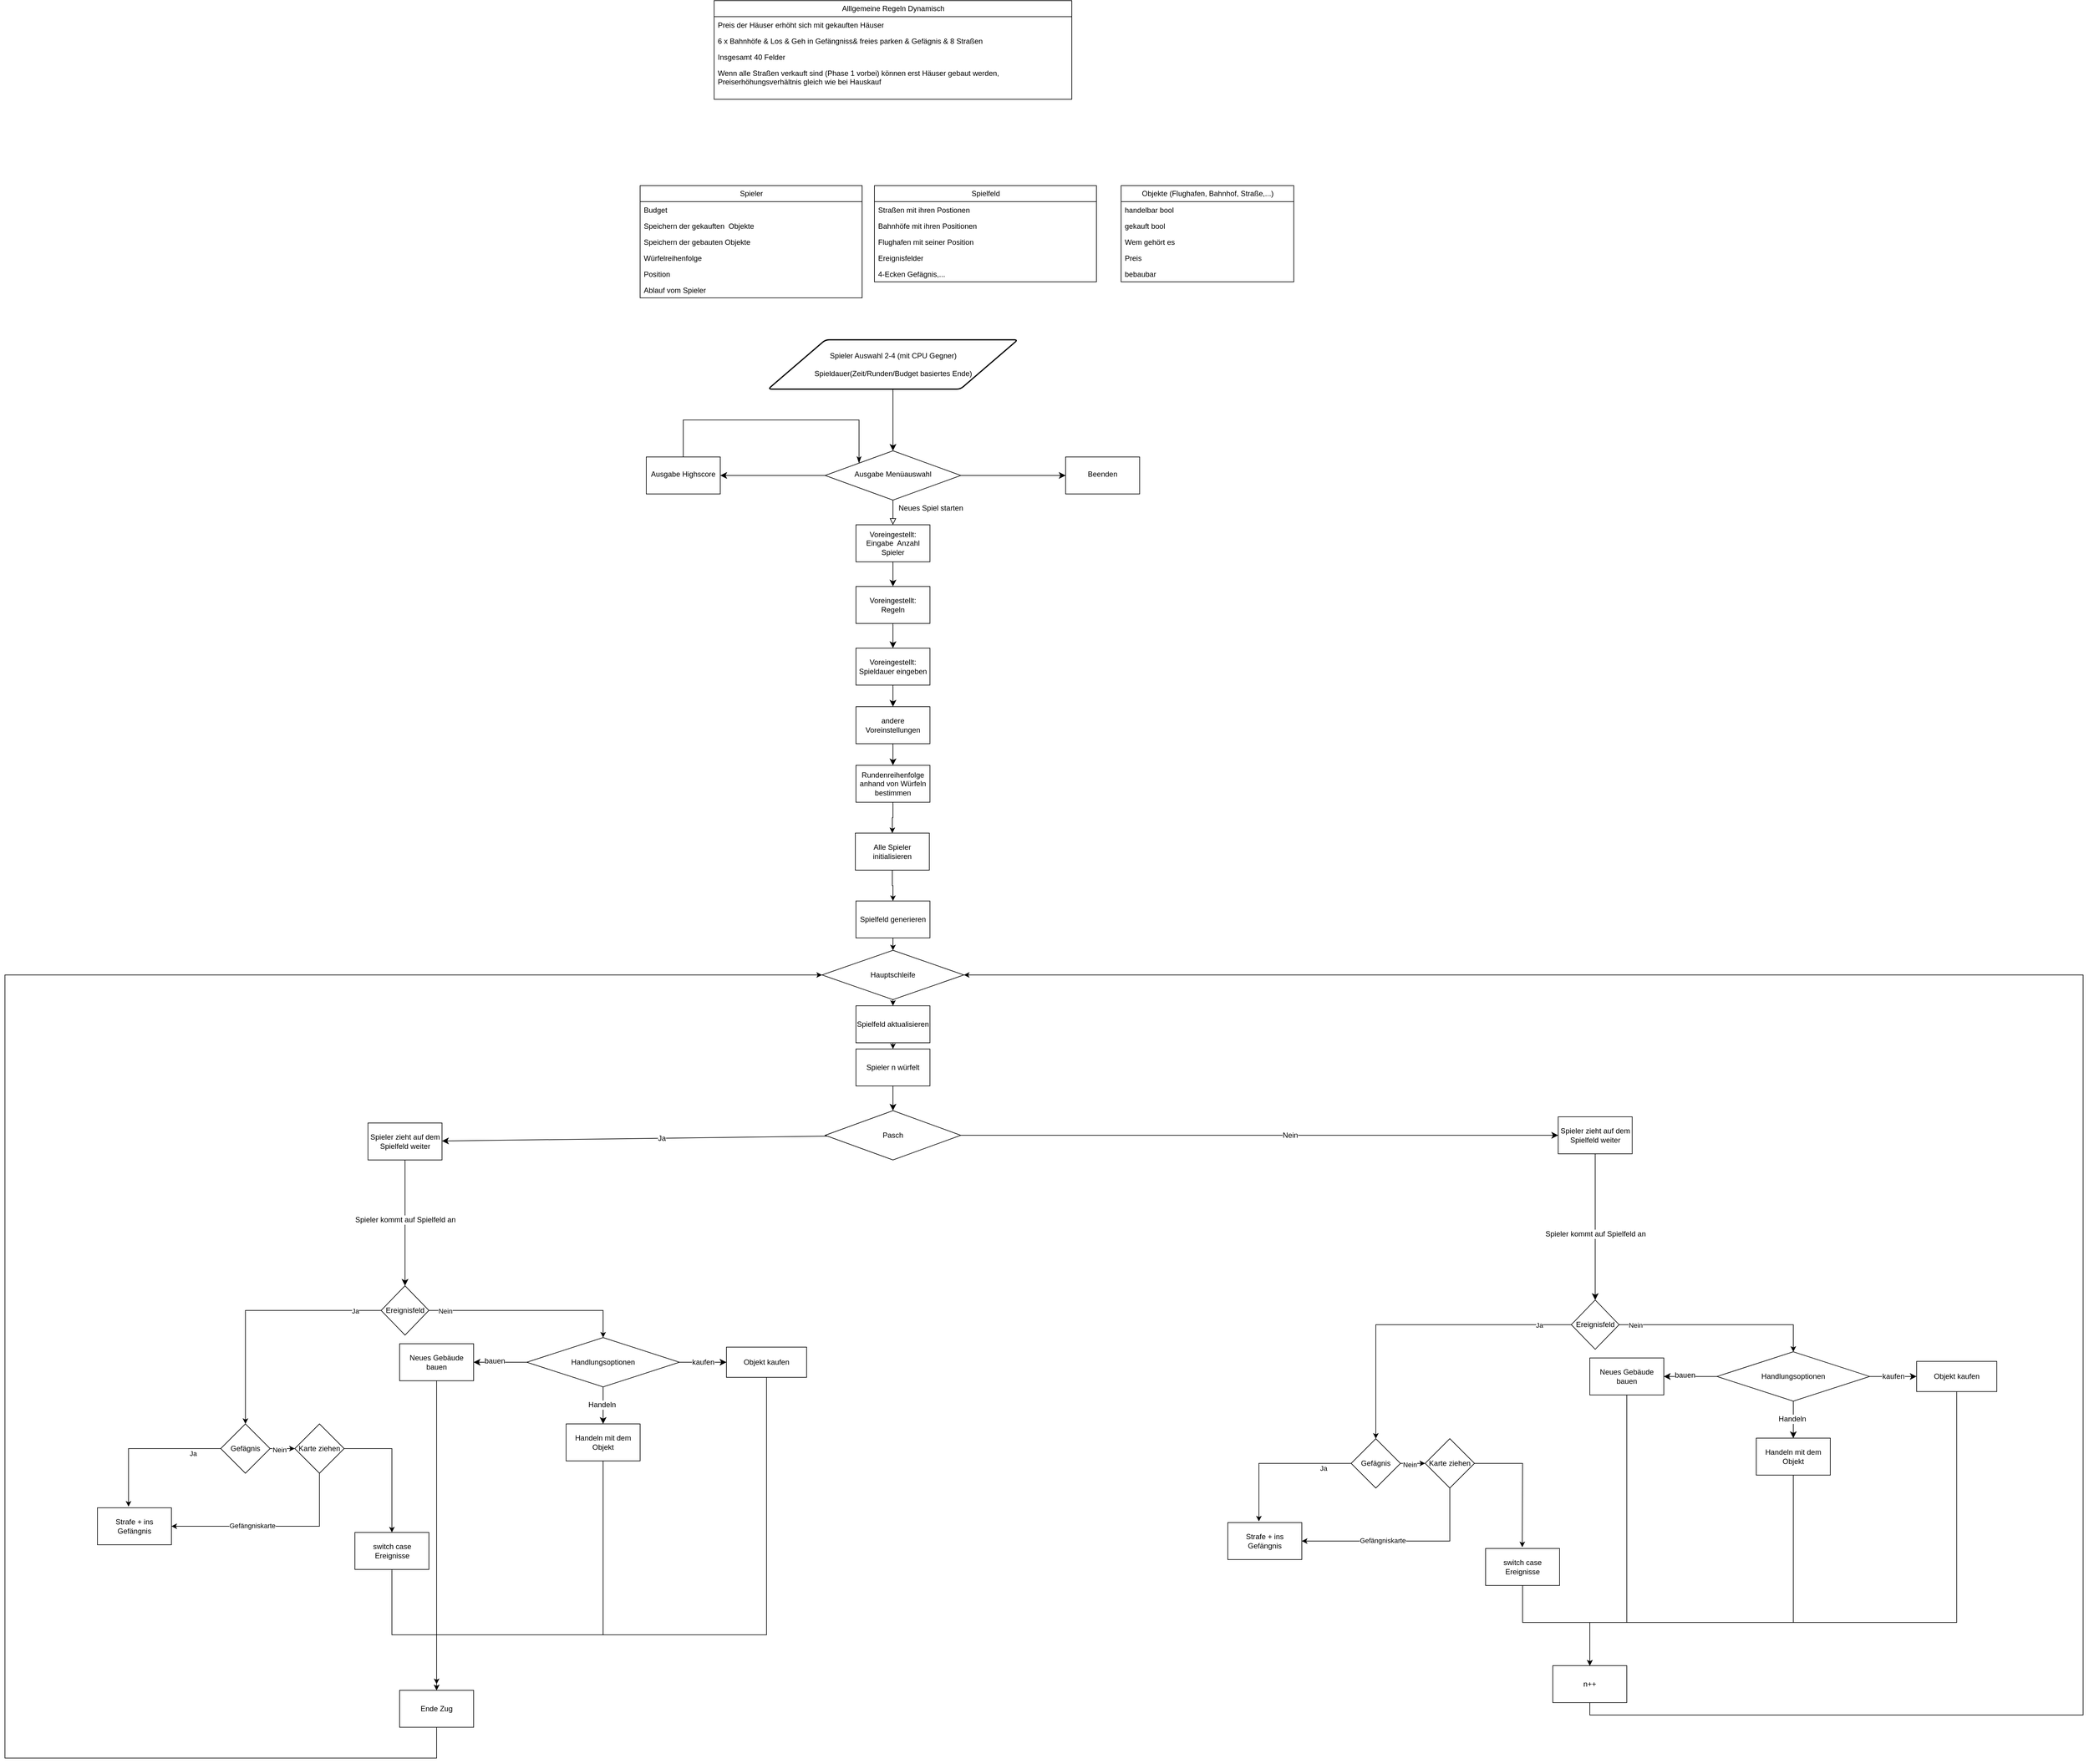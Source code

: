 <mxfile version="27.0.1">
  <diagram id="C5RBs43oDa-KdzZeNtuy" name="Page-1">
    <mxGraphModel dx="2842" dy="1804" grid="1" gridSize="10" guides="1" tooltips="1" connect="1" arrows="1" fold="1" page="1" pageScale="1" pageWidth="827" pageHeight="1169" math="0" shadow="0">
      <root>
        <mxCell id="WIyWlLk6GJQsqaUBKTNV-0" />
        <mxCell id="WIyWlLk6GJQsqaUBKTNV-1" parent="WIyWlLk6GJQsqaUBKTNV-0" />
        <mxCell id="WIyWlLk6GJQsqaUBKTNV-4" value="" style="rounded=0;html=1;jettySize=auto;orthogonalLoop=1;fontSize=11;endArrow=block;endFill=0;endSize=8;strokeWidth=1;shadow=0;labelBackgroundColor=none;edgeStyle=orthogonalEdgeStyle;" parent="WIyWlLk6GJQsqaUBKTNV-1" source="WIyWlLk6GJQsqaUBKTNV-6" edge="1">
          <mxGeometry y="20" relative="1" as="geometry">
            <mxPoint as="offset" />
            <mxPoint x="220.0" y="290.0" as="targetPoint" />
          </mxGeometry>
        </mxCell>
        <mxCell id="CTmYcCd0cNOVZL5U_BuV-4" value="&lt;div&gt;Neues Spiel starten&lt;/div&gt;&lt;div&gt;&lt;br&gt;&lt;/div&gt;" style="edgeLabel;html=1;align=center;verticalAlign=middle;resizable=0;points=[];fontSize=12;" parent="WIyWlLk6GJQsqaUBKTNV-4" vertex="1" connectable="0">
          <mxGeometry x="0.317" y="-2" relative="1" as="geometry">
            <mxPoint x="62" y="-6" as="offset" />
          </mxGeometry>
        </mxCell>
        <mxCell id="CTmYcCd0cNOVZL5U_BuV-82" value="" style="edgeStyle=none;curved=1;rounded=0;orthogonalLoop=1;jettySize=auto;html=1;fontSize=12;startSize=8;endSize=8;" parent="WIyWlLk6GJQsqaUBKTNV-1" source="WIyWlLk6GJQsqaUBKTNV-6" target="CTmYcCd0cNOVZL5U_BuV-81" edge="1">
          <mxGeometry relative="1" as="geometry" />
        </mxCell>
        <mxCell id="CTmYcCd0cNOVZL5U_BuV-84" value="" style="edgeStyle=none;curved=1;rounded=0;orthogonalLoop=1;jettySize=auto;html=1;fontSize=12;startSize=8;endSize=8;" parent="WIyWlLk6GJQsqaUBKTNV-1" source="WIyWlLk6GJQsqaUBKTNV-6" target="CTmYcCd0cNOVZL5U_BuV-83" edge="1">
          <mxGeometry relative="1" as="geometry" />
        </mxCell>
        <mxCell id="CTmYcCd0cNOVZL5U_BuV-85" style="edgeStyle=orthogonalEdgeStyle;rounded=0;orthogonalLoop=1;jettySize=auto;html=1;exitX=0;exitY=0;exitDx=0;exitDy=0;entryX=0.5;entryY=0;entryDx=0;entryDy=0;fontSize=12;startSize=8;endSize=8;startArrow=classicThin;startFill=1;endArrow=none;" parent="WIyWlLk6GJQsqaUBKTNV-1" source="WIyWlLk6GJQsqaUBKTNV-6" target="CTmYcCd0cNOVZL5U_BuV-83" edge="1">
          <mxGeometry relative="1" as="geometry">
            <Array as="points">
              <mxPoint x="165" y="120" />
              <mxPoint x="-120" y="120" />
            </Array>
          </mxGeometry>
        </mxCell>
        <mxCell id="WIyWlLk6GJQsqaUBKTNV-6" value="Ausgabe Menüauswahl" style="rhombus;whiteSpace=wrap;html=1;shadow=0;fontFamily=Helvetica;fontSize=12;align=center;strokeWidth=1;spacing=6;spacingTop=-4;" parent="WIyWlLk6GJQsqaUBKTNV-1" vertex="1">
          <mxGeometry x="110" y="170" width="220" height="80" as="geometry" />
        </mxCell>
        <mxCell id="CTmYcCd0cNOVZL5U_BuV-86" value="" style="edgeStyle=none;curved=1;rounded=0;orthogonalLoop=1;jettySize=auto;html=1;fontSize=12;startSize=8;endSize=8;" parent="WIyWlLk6GJQsqaUBKTNV-1" source="CTmYcCd0cNOVZL5U_BuV-3" target="WIyWlLk6GJQsqaUBKTNV-6" edge="1">
          <mxGeometry relative="1" as="geometry" />
        </mxCell>
        <mxCell id="CTmYcCd0cNOVZL5U_BuV-3" value="&lt;div&gt;Spieler Auswahl 2-4 (mit CPU Gegner)&lt;/div&gt;&lt;br&gt;Spieldauer(Zeit/Runden/Budget basiertes Ende)" style="shape=parallelogram;html=1;strokeWidth=2;perimeter=parallelogramPerimeter;whiteSpace=wrap;rounded=1;arcSize=12;size=0.23;" parent="WIyWlLk6GJQsqaUBKTNV-1" vertex="1">
          <mxGeometry x="17.5" y="-10" width="405" height="80" as="geometry" />
        </mxCell>
        <mxCell id="CTmYcCd0cNOVZL5U_BuV-12" value="" style="edgeStyle=none;curved=1;rounded=0;orthogonalLoop=1;jettySize=auto;html=1;fontSize=12;startSize=8;endSize=8;" parent="WIyWlLk6GJQsqaUBKTNV-1" source="CTmYcCd0cNOVZL5U_BuV-5" target="CTmYcCd0cNOVZL5U_BuV-6" edge="1">
          <mxGeometry relative="1" as="geometry" />
        </mxCell>
        <mxCell id="CTmYcCd0cNOVZL5U_BuV-5" value="Voreingestellt:&lt;br&gt;Eingabe&amp;nbsp; Anzahl Spieler" style="rounded=0;whiteSpace=wrap;html=1;" parent="WIyWlLk6GJQsqaUBKTNV-1" vertex="1">
          <mxGeometry x="160" y="290" width="120" height="60" as="geometry" />
        </mxCell>
        <mxCell id="CTmYcCd0cNOVZL5U_BuV-16" value="" style="edgeStyle=none;curved=1;rounded=0;orthogonalLoop=1;jettySize=auto;html=1;fontSize=12;startSize=8;endSize=8;" parent="WIyWlLk6GJQsqaUBKTNV-1" source="CTmYcCd0cNOVZL5U_BuV-6" target="CTmYcCd0cNOVZL5U_BuV-15" edge="1">
          <mxGeometry relative="1" as="geometry" />
        </mxCell>
        <mxCell id="CTmYcCd0cNOVZL5U_BuV-6" value="Voreingestellt: &lt;br&gt;Regeln" style="rounded=0;whiteSpace=wrap;html=1;" parent="WIyWlLk6GJQsqaUBKTNV-1" vertex="1">
          <mxGeometry x="160" y="390" width="120" height="60" as="geometry" />
        </mxCell>
        <mxCell id="CTmYcCd0cNOVZL5U_BuV-18" value="" style="edgeStyle=none;curved=1;rounded=0;orthogonalLoop=1;jettySize=auto;html=1;fontSize=12;startSize=8;endSize=8;" parent="WIyWlLk6GJQsqaUBKTNV-1" source="CTmYcCd0cNOVZL5U_BuV-15" target="CTmYcCd0cNOVZL5U_BuV-17" edge="1">
          <mxGeometry relative="1" as="geometry" />
        </mxCell>
        <mxCell id="CTmYcCd0cNOVZL5U_BuV-15" value="Voreingestellt:&lt;br&gt;Spieldauer eingeben" style="rounded=0;whiteSpace=wrap;html=1;" parent="WIyWlLk6GJQsqaUBKTNV-1" vertex="1">
          <mxGeometry x="160" y="490" width="120" height="60" as="geometry" />
        </mxCell>
        <mxCell id="CTmYcCd0cNOVZL5U_BuV-20" value="" style="edgeStyle=none;curved=1;rounded=0;orthogonalLoop=1;jettySize=auto;html=1;fontSize=12;startSize=8;endSize=8;" parent="WIyWlLk6GJQsqaUBKTNV-1" source="CTmYcCd0cNOVZL5U_BuV-17" target="CTmYcCd0cNOVZL5U_BuV-19" edge="1">
          <mxGeometry relative="1" as="geometry" />
        </mxCell>
        <mxCell id="CTmYcCd0cNOVZL5U_BuV-17" value="andere Voreinstellungen" style="rounded=0;whiteSpace=wrap;html=1;" parent="WIyWlLk6GJQsqaUBKTNV-1" vertex="1">
          <mxGeometry x="160" y="585" width="120" height="60" as="geometry" />
        </mxCell>
        <mxCell id="BTVC7wxLPrFCdCKmt6I--71" style="edgeStyle=orthogonalEdgeStyle;rounded=0;orthogonalLoop=1;jettySize=auto;html=1;exitX=0.5;exitY=1;exitDx=0;exitDy=0;entryX=0.5;entryY=0;entryDx=0;entryDy=0;" parent="WIyWlLk6GJQsqaUBKTNV-1" source="CTmYcCd0cNOVZL5U_BuV-19" target="BTVC7wxLPrFCdCKmt6I--70" edge="1">
          <mxGeometry relative="1" as="geometry" />
        </mxCell>
        <mxCell id="CTmYcCd0cNOVZL5U_BuV-19" value="Rundenreihenfolge anhand von Würfeln bestimmen" style="rounded=0;whiteSpace=wrap;html=1;" parent="WIyWlLk6GJQsqaUBKTNV-1" vertex="1">
          <mxGeometry x="160" y="680" width="120" height="60" as="geometry" />
        </mxCell>
        <mxCell id="CTmYcCd0cNOVZL5U_BuV-108" value="" style="edgeStyle=none;curved=1;rounded=0;orthogonalLoop=1;jettySize=auto;html=1;fontSize=12;startSize=8;endSize=8;" parent="WIyWlLk6GJQsqaUBKTNV-1" source="CTmYcCd0cNOVZL5U_BuV-23" edge="1">
          <mxGeometry relative="1" as="geometry">
            <mxPoint x="220" y="999" as="targetPoint" />
          </mxGeometry>
        </mxCell>
        <mxCell id="BTVC7wxLPrFCdCKmt6I--74" style="edgeStyle=orthogonalEdgeStyle;rounded=0;orthogonalLoop=1;jettySize=auto;html=1;exitX=0.5;exitY=1;exitDx=0;exitDy=0;entryX=0.5;entryY=0;entryDx=0;entryDy=0;" parent="WIyWlLk6GJQsqaUBKTNV-1" source="CTmYcCd0cNOVZL5U_BuV-23" target="BTVC7wxLPrFCdCKmt6I--73" edge="1">
          <mxGeometry relative="1" as="geometry" />
        </mxCell>
        <mxCell id="CTmYcCd0cNOVZL5U_BuV-23" value="Hauptschleife" style="rhombus;whiteSpace=wrap;html=1;rounded=0;" parent="WIyWlLk6GJQsqaUBKTNV-1" vertex="1">
          <mxGeometry x="105" y="980" width="230" height="80" as="geometry" />
        </mxCell>
        <mxCell id="CTmYcCd0cNOVZL5U_BuV-37" value="" style="edgeStyle=none;curved=1;rounded=0;orthogonalLoop=1;jettySize=auto;html=1;fontSize=12;startSize=8;endSize=8;" parent="WIyWlLk6GJQsqaUBKTNV-1" source="CTmYcCd0cNOVZL5U_BuV-29" target="CTmYcCd0cNOVZL5U_BuV-36" edge="1">
          <mxGeometry relative="1" as="geometry" />
        </mxCell>
        <mxCell id="CTmYcCd0cNOVZL5U_BuV-29" value="Spieler n würfelt" style="whiteSpace=wrap;html=1;rounded=0;" parent="WIyWlLk6GJQsqaUBKTNV-1" vertex="1">
          <mxGeometry x="160" y="1140" width="120" height="60" as="geometry" />
        </mxCell>
        <mxCell id="CTmYcCd0cNOVZL5U_BuV-40" value="" style="edgeStyle=none;curved=1;rounded=0;orthogonalLoop=1;jettySize=auto;html=1;fontSize=12;startSize=8;endSize=8;" parent="WIyWlLk6GJQsqaUBKTNV-1" source="CTmYcCd0cNOVZL5U_BuV-36" target="CTmYcCd0cNOVZL5U_BuV-39" edge="1">
          <mxGeometry relative="1" as="geometry" />
        </mxCell>
        <mxCell id="CTmYcCd0cNOVZL5U_BuV-41" value="Ja" style="edgeLabel;html=1;align=center;verticalAlign=middle;resizable=0;points=[];fontSize=12;" parent="CTmYcCd0cNOVZL5U_BuV-40" vertex="1" connectable="0">
          <mxGeometry x="-0.14" relative="1" as="geometry">
            <mxPoint as="offset" />
          </mxGeometry>
        </mxCell>
        <mxCell id="CTmYcCd0cNOVZL5U_BuV-43" value="" style="edgeStyle=none;curved=1;rounded=0;orthogonalLoop=1;jettySize=auto;html=1;fontSize=12;startSize=8;endSize=8;" parent="WIyWlLk6GJQsqaUBKTNV-1" source="CTmYcCd0cNOVZL5U_BuV-36" target="CTmYcCd0cNOVZL5U_BuV-42" edge="1">
          <mxGeometry relative="1" as="geometry" />
        </mxCell>
        <mxCell id="CTmYcCd0cNOVZL5U_BuV-44" value="Nein" style="edgeLabel;html=1;align=center;verticalAlign=middle;resizable=0;points=[];fontSize=12;" parent="CTmYcCd0cNOVZL5U_BuV-43" vertex="1" connectable="0">
          <mxGeometry x="0.102" relative="1" as="geometry">
            <mxPoint as="offset" />
          </mxGeometry>
        </mxCell>
        <mxCell id="CTmYcCd0cNOVZL5U_BuV-36" value="Pasch" style="rhombus;whiteSpace=wrap;html=1;rounded=0;" parent="WIyWlLk6GJQsqaUBKTNV-1" vertex="1">
          <mxGeometry x="110" y="1240" width="220" height="80" as="geometry" />
        </mxCell>
        <mxCell id="CTmYcCd0cNOVZL5U_BuV-54" value="" style="edgeStyle=none;curved=1;rounded=0;orthogonalLoop=1;jettySize=auto;html=1;fontSize=12;startSize=8;endSize=8;entryX=0.5;entryY=0;entryDx=0;entryDy=0;" parent="WIyWlLk6GJQsqaUBKTNV-1" source="CTmYcCd0cNOVZL5U_BuV-39" target="BTVC7wxLPrFCdCKmt6I--3" edge="1">
          <mxGeometry relative="1" as="geometry">
            <mxPoint x="-570" y="1490" as="targetPoint" />
          </mxGeometry>
        </mxCell>
        <mxCell id="CTmYcCd0cNOVZL5U_BuV-80" value="Spieler kommt auf Spielfeld an" style="edgeLabel;html=1;align=center;verticalAlign=middle;resizable=0;points=[];fontSize=12;" parent="CTmYcCd0cNOVZL5U_BuV-54" vertex="1" connectable="0">
          <mxGeometry x="-0.053" relative="1" as="geometry">
            <mxPoint as="offset" />
          </mxGeometry>
        </mxCell>
        <mxCell id="CTmYcCd0cNOVZL5U_BuV-39" value="Spieler zieht auf dem Spielfeld weiter" style="whiteSpace=wrap;html=1;rounded=0;" parent="WIyWlLk6GJQsqaUBKTNV-1" vertex="1">
          <mxGeometry x="-631.25" y="1260" width="120" height="60" as="geometry" />
        </mxCell>
        <mxCell id="CTmYcCd0cNOVZL5U_BuV-74" style="edgeStyle=elbowEdgeStyle;rounded=0;orthogonalLoop=1;jettySize=auto;html=1;entryX=0.5;entryY=0;entryDx=0;entryDy=0;fontSize=12;startSize=8;endSize=8;elbow=vertical;" parent="WIyWlLk6GJQsqaUBKTNV-1" source="CTmYcCd0cNOVZL5U_BuV-42" target="BTVC7wxLPrFCdCKmt6I--42" edge="1">
          <mxGeometry relative="1" as="geometry">
            <mxPoint x="1360" y="1550.0" as="targetPoint" />
          </mxGeometry>
        </mxCell>
        <mxCell id="CTmYcCd0cNOVZL5U_BuV-42" value="Spieler zieht auf dem Spielfeld weiter" style="whiteSpace=wrap;html=1;rounded=0;" parent="WIyWlLk6GJQsqaUBKTNV-1" vertex="1">
          <mxGeometry x="1298.75" y="1250" width="120" height="60" as="geometry" />
        </mxCell>
        <mxCell id="BTVC7wxLPrFCdCKmt6I--58" style="edgeStyle=orthogonalEdgeStyle;rounded=0;orthogonalLoop=1;jettySize=auto;html=1;exitX=0.5;exitY=1;exitDx=0;exitDy=0;entryX=0.5;entryY=0;entryDx=0;entryDy=0;" parent="WIyWlLk6GJQsqaUBKTNV-1" source="CTmYcCd0cNOVZL5U_BuV-61" target="BTVC7wxLPrFCdCKmt6I--54" edge="1">
          <mxGeometry relative="1" as="geometry">
            <mxPoint x="-250" y="1862" as="sourcePoint" />
            <Array as="points">
              <mxPoint x="-250" y="2090" />
              <mxPoint x="-520" y="2090" />
            </Array>
          </mxGeometry>
        </mxCell>
        <mxCell id="CTmYcCd0cNOVZL5U_BuV-56" value="" style="edgeStyle=none;curved=1;rounded=0;orthogonalLoop=1;jettySize=auto;html=1;fontSize=12;startSize=8;endSize=8;" parent="WIyWlLk6GJQsqaUBKTNV-1" source="CTmYcCd0cNOVZL5U_BuV-53" target="CTmYcCd0cNOVZL5U_BuV-55" edge="1">
          <mxGeometry relative="1" as="geometry" />
        </mxCell>
        <mxCell id="CTmYcCd0cNOVZL5U_BuV-57" value="kaufen" style="edgeLabel;html=1;align=center;verticalAlign=middle;resizable=0;points=[];fontSize=12;" parent="CTmYcCd0cNOVZL5U_BuV-56" vertex="1" connectable="0">
          <mxGeometry x="-0.007" relative="1" as="geometry">
            <mxPoint as="offset" />
          </mxGeometry>
        </mxCell>
        <mxCell id="CTmYcCd0cNOVZL5U_BuV-59" value="" style="edgeStyle=none;curved=1;rounded=0;orthogonalLoop=1;jettySize=auto;html=1;fontSize=12;startSize=8;endSize=8;" parent="WIyWlLk6GJQsqaUBKTNV-1" source="CTmYcCd0cNOVZL5U_BuV-53" target="CTmYcCd0cNOVZL5U_BuV-58" edge="1">
          <mxGeometry relative="1" as="geometry" />
        </mxCell>
        <mxCell id="CTmYcCd0cNOVZL5U_BuV-60" value="bauen" style="edgeLabel;html=1;align=center;verticalAlign=middle;resizable=0;points=[];fontSize=12;" parent="CTmYcCd0cNOVZL5U_BuV-59" vertex="1" connectable="0">
          <mxGeometry x="0.231" y="-2" relative="1" as="geometry">
            <mxPoint as="offset" />
          </mxGeometry>
        </mxCell>
        <mxCell id="CTmYcCd0cNOVZL5U_BuV-62" value="" style="edgeStyle=none;curved=1;rounded=0;orthogonalLoop=1;jettySize=auto;html=1;fontSize=12;startSize=8;endSize=8;" parent="WIyWlLk6GJQsqaUBKTNV-1" source="CTmYcCd0cNOVZL5U_BuV-53" target="CTmYcCd0cNOVZL5U_BuV-61" edge="1">
          <mxGeometry relative="1" as="geometry" />
        </mxCell>
        <mxCell id="CTmYcCd0cNOVZL5U_BuV-63" value="Handeln" style="edgeLabel;html=1;align=center;verticalAlign=middle;resizable=0;points=[];fontSize=12;" parent="CTmYcCd0cNOVZL5U_BuV-62" vertex="1" connectable="0">
          <mxGeometry x="-0.031" y="-2" relative="1" as="geometry">
            <mxPoint as="offset" />
          </mxGeometry>
        </mxCell>
        <mxCell id="CTmYcCd0cNOVZL5U_BuV-53" value="Handlungsoptionen " style="rhombus;whiteSpace=wrap;html=1;rounded=0;" parent="WIyWlLk6GJQsqaUBKTNV-1" vertex="1">
          <mxGeometry x="-373.75" y="1608" width="247.5" height="80" as="geometry" />
        </mxCell>
        <mxCell id="BTVC7wxLPrFCdCKmt6I--59" style="edgeStyle=orthogonalEdgeStyle;rounded=0;orthogonalLoop=1;jettySize=auto;html=1;exitX=0.5;exitY=0;exitDx=0;exitDy=0;" parent="WIyWlLk6GJQsqaUBKTNV-1" source="CTmYcCd0cNOVZL5U_BuV-55" edge="1">
          <mxGeometry relative="1" as="geometry">
            <mxPoint x="-520" y="2170" as="targetPoint" />
            <Array as="points">
              <mxPoint x="15" y="2090" />
              <mxPoint x="-520" y="2090" />
            </Array>
          </mxGeometry>
        </mxCell>
        <mxCell id="CTmYcCd0cNOVZL5U_BuV-55" value="Objekt kaufen" style="whiteSpace=wrap;html=1;rounded=0;direction=west;" parent="WIyWlLk6GJQsqaUBKTNV-1" vertex="1">
          <mxGeometry x="-50" y="1623.5" width="130" height="49" as="geometry" />
        </mxCell>
        <mxCell id="BTVC7wxLPrFCdCKmt6I--57" style="edgeStyle=orthogonalEdgeStyle;rounded=0;orthogonalLoop=1;jettySize=auto;html=1;exitX=0.5;exitY=1;exitDx=0;exitDy=0;entryX=0.5;entryY=0;entryDx=0;entryDy=0;" parent="WIyWlLk6GJQsqaUBKTNV-1" source="CTmYcCd0cNOVZL5U_BuV-58" target="BTVC7wxLPrFCdCKmt6I--54" edge="1">
          <mxGeometry relative="1" as="geometry" />
        </mxCell>
        <mxCell id="CTmYcCd0cNOVZL5U_BuV-58" value="Neues Gebäude bauen" style="whiteSpace=wrap;html=1;rounded=0;" parent="WIyWlLk6GJQsqaUBKTNV-1" vertex="1">
          <mxGeometry x="-580" y="1618" width="120" height="60" as="geometry" />
        </mxCell>
        <mxCell id="CTmYcCd0cNOVZL5U_BuV-61" value="Handeln mit dem Objekt " style="whiteSpace=wrap;html=1;rounded=0;" parent="WIyWlLk6GJQsqaUBKTNV-1" vertex="1">
          <mxGeometry x="-310" y="1748" width="120" height="60" as="geometry" />
        </mxCell>
        <mxCell id="CTmYcCd0cNOVZL5U_BuV-81" value="Beenden" style="whiteSpace=wrap;html=1;shadow=0;strokeWidth=1;spacing=6;spacingTop=-4;" parent="WIyWlLk6GJQsqaUBKTNV-1" vertex="1">
          <mxGeometry x="500" y="180" width="120" height="60" as="geometry" />
        </mxCell>
        <mxCell id="CTmYcCd0cNOVZL5U_BuV-83" value="Ausgabe Highscore" style="whiteSpace=wrap;html=1;shadow=0;strokeWidth=1;spacing=6;spacingTop=-4;" parent="WIyWlLk6GJQsqaUBKTNV-1" vertex="1">
          <mxGeometry x="-180" y="180" width="120" height="60" as="geometry" />
        </mxCell>
        <mxCell id="CTmYcCd0cNOVZL5U_BuV-87" value="Spieler" style="swimlane;fontStyle=0;childLayout=stackLayout;horizontal=1;startSize=26;fillColor=none;horizontalStack=0;resizeParent=1;resizeParentMax=0;resizeLast=0;collapsible=1;marginBottom=0;html=1;" parent="WIyWlLk6GJQsqaUBKTNV-1" vertex="1">
          <mxGeometry x="-190" y="-260" width="360" height="182" as="geometry" />
        </mxCell>
        <mxCell id="CTmYcCd0cNOVZL5U_BuV-88" value="&lt;div&gt;Budget&lt;/div&gt;" style="text;strokeColor=none;fillColor=none;align=left;verticalAlign=top;spacingLeft=4;spacingRight=4;overflow=hidden;rotatable=0;points=[[0,0.5],[1,0.5]];portConstraint=eastwest;whiteSpace=wrap;html=1;" parent="CTmYcCd0cNOVZL5U_BuV-87" vertex="1">
          <mxGeometry y="26" width="360" height="26" as="geometry" />
        </mxCell>
        <mxCell id="CTmYcCd0cNOVZL5U_BuV-89" value="Speichern der gekauften&amp;nbsp; Objekte" style="text;strokeColor=none;fillColor=none;align=left;verticalAlign=top;spacingLeft=4;spacingRight=4;overflow=hidden;rotatable=0;points=[[0,0.5],[1,0.5]];portConstraint=eastwest;whiteSpace=wrap;html=1;" parent="CTmYcCd0cNOVZL5U_BuV-87" vertex="1">
          <mxGeometry y="52" width="360" height="26" as="geometry" />
        </mxCell>
        <mxCell id="CTmYcCd0cNOVZL5U_BuV-90" value="&lt;div&gt;Speichern der gebauten Objekte&lt;/div&gt;" style="text;strokeColor=none;fillColor=none;align=left;verticalAlign=top;spacingLeft=4;spacingRight=4;overflow=hidden;rotatable=0;points=[[0,0.5],[1,0.5]];portConstraint=eastwest;whiteSpace=wrap;html=1;" parent="CTmYcCd0cNOVZL5U_BuV-87" vertex="1">
          <mxGeometry y="78" width="360" height="26" as="geometry" />
        </mxCell>
        <mxCell id="CTmYcCd0cNOVZL5U_BuV-91" value="Würfelreihenfolge" style="text;strokeColor=none;fillColor=none;align=left;verticalAlign=top;spacingLeft=4;spacingRight=4;overflow=hidden;rotatable=0;points=[[0,0.5],[1,0.5]];portConstraint=eastwest;whiteSpace=wrap;html=1;" parent="CTmYcCd0cNOVZL5U_BuV-87" vertex="1">
          <mxGeometry y="104" width="360" height="26" as="geometry" />
        </mxCell>
        <mxCell id="BTVC7wxLPrFCdCKmt6I--79" value="Position" style="text;strokeColor=none;fillColor=none;align=left;verticalAlign=top;spacingLeft=4;spacingRight=4;overflow=hidden;rotatable=0;points=[[0,0.5],[1,0.5]];portConstraint=eastwest;whiteSpace=wrap;html=1;" parent="CTmYcCd0cNOVZL5U_BuV-87" vertex="1">
          <mxGeometry y="130" width="360" height="26" as="geometry" />
        </mxCell>
        <mxCell id="XNOD20RKbad-sjn3hFEv-0" value="Ablauf vom Spieler" style="text;strokeColor=none;fillColor=none;align=left;verticalAlign=top;spacingLeft=4;spacingRight=4;overflow=hidden;rotatable=0;points=[[0,0.5],[1,0.5]];portConstraint=eastwest;whiteSpace=wrap;html=1;" vertex="1" parent="CTmYcCd0cNOVZL5U_BuV-87">
          <mxGeometry y="156" width="360" height="26" as="geometry" />
        </mxCell>
        <mxCell id="CTmYcCd0cNOVZL5U_BuV-93" value="Spielfeld" style="swimlane;fontStyle=0;childLayout=stackLayout;horizontal=1;startSize=26;fillColor=none;horizontalStack=0;resizeParent=1;resizeParentMax=0;resizeLast=0;collapsible=1;marginBottom=0;html=1;" parent="WIyWlLk6GJQsqaUBKTNV-1" vertex="1">
          <mxGeometry x="190" y="-260" width="360" height="156" as="geometry" />
        </mxCell>
        <mxCell id="CTmYcCd0cNOVZL5U_BuV-94" value="Straßen mit ihren Postionen" style="text;strokeColor=none;fillColor=none;align=left;verticalAlign=top;spacingLeft=4;spacingRight=4;overflow=hidden;rotatable=0;points=[[0,0.5],[1,0.5]];portConstraint=eastwest;whiteSpace=wrap;html=1;" parent="CTmYcCd0cNOVZL5U_BuV-93" vertex="1">
          <mxGeometry y="26" width="360" height="26" as="geometry" />
        </mxCell>
        <mxCell id="CTmYcCd0cNOVZL5U_BuV-95" value="Bahnhöfe mit ihren Positionen " style="text;strokeColor=none;fillColor=none;align=left;verticalAlign=top;spacingLeft=4;spacingRight=4;overflow=hidden;rotatable=0;points=[[0,0.5],[1,0.5]];portConstraint=eastwest;whiteSpace=wrap;html=1;" parent="CTmYcCd0cNOVZL5U_BuV-93" vertex="1">
          <mxGeometry y="52" width="360" height="26" as="geometry" />
        </mxCell>
        <mxCell id="CTmYcCd0cNOVZL5U_BuV-96" value="Flughafen mit seiner Position" style="text;strokeColor=none;fillColor=none;align=left;verticalAlign=top;spacingLeft=4;spacingRight=4;overflow=hidden;rotatable=0;points=[[0,0.5],[1,0.5]];portConstraint=eastwest;whiteSpace=wrap;html=1;" parent="CTmYcCd0cNOVZL5U_BuV-93" vertex="1">
          <mxGeometry y="78" width="360" height="26" as="geometry" />
        </mxCell>
        <mxCell id="CTmYcCd0cNOVZL5U_BuV-103" value="Ereignisfelder" style="text;strokeColor=none;fillColor=none;align=left;verticalAlign=top;spacingLeft=4;spacingRight=4;overflow=hidden;rotatable=0;points=[[0,0.5],[1,0.5]];portConstraint=eastwest;whiteSpace=wrap;html=1;" parent="CTmYcCd0cNOVZL5U_BuV-93" vertex="1">
          <mxGeometry y="104" width="360" height="26" as="geometry" />
        </mxCell>
        <mxCell id="CTmYcCd0cNOVZL5U_BuV-104" value="4-Ecken Gefägnis,..." style="text;strokeColor=none;fillColor=none;align=left;verticalAlign=top;spacingLeft=4;spacingRight=4;overflow=hidden;rotatable=0;points=[[0,0.5],[1,0.5]];portConstraint=eastwest;whiteSpace=wrap;html=1;" parent="CTmYcCd0cNOVZL5U_BuV-93" vertex="1">
          <mxGeometry y="130" width="360" height="26" as="geometry" />
        </mxCell>
        <mxCell id="CTmYcCd0cNOVZL5U_BuV-97" value="Objekte (Flughafen, Bahnhof, Straße,...)" style="swimlane;fontStyle=0;childLayout=stackLayout;horizontal=1;startSize=26;fillColor=none;horizontalStack=0;resizeParent=1;resizeParentMax=0;resizeLast=0;collapsible=1;marginBottom=0;html=1;" parent="WIyWlLk6GJQsqaUBKTNV-1" vertex="1">
          <mxGeometry x="590" y="-260" width="280" height="156" as="geometry" />
        </mxCell>
        <mxCell id="CTmYcCd0cNOVZL5U_BuV-98" value="handelbar bool" style="text;strokeColor=none;fillColor=none;align=left;verticalAlign=top;spacingLeft=4;spacingRight=4;overflow=hidden;rotatable=0;points=[[0,0.5],[1,0.5]];portConstraint=eastwest;whiteSpace=wrap;html=1;" parent="CTmYcCd0cNOVZL5U_BuV-97" vertex="1">
          <mxGeometry y="26" width="280" height="26" as="geometry" />
        </mxCell>
        <mxCell id="CTmYcCd0cNOVZL5U_BuV-99" value="gekauft bool" style="text;strokeColor=none;fillColor=none;align=left;verticalAlign=top;spacingLeft=4;spacingRight=4;overflow=hidden;rotatable=0;points=[[0,0.5],[1,0.5]];portConstraint=eastwest;whiteSpace=wrap;html=1;" parent="CTmYcCd0cNOVZL5U_BuV-97" vertex="1">
          <mxGeometry y="52" width="280" height="26" as="geometry" />
        </mxCell>
        <mxCell id="CTmYcCd0cNOVZL5U_BuV-100" value="Wem gehört es" style="text;strokeColor=none;fillColor=none;align=left;verticalAlign=top;spacingLeft=4;spacingRight=4;overflow=hidden;rotatable=0;points=[[0,0.5],[1,0.5]];portConstraint=eastwest;whiteSpace=wrap;html=1;" parent="CTmYcCd0cNOVZL5U_BuV-97" vertex="1">
          <mxGeometry y="78" width="280" height="26" as="geometry" />
        </mxCell>
        <mxCell id="CTmYcCd0cNOVZL5U_BuV-101" value="Preis" style="text;strokeColor=none;fillColor=none;align=left;verticalAlign=top;spacingLeft=4;spacingRight=4;overflow=hidden;rotatable=0;points=[[0,0.5],[1,0.5]];portConstraint=eastwest;whiteSpace=wrap;html=1;" parent="CTmYcCd0cNOVZL5U_BuV-97" vertex="1">
          <mxGeometry y="104" width="280" height="26" as="geometry" />
        </mxCell>
        <mxCell id="XNOD20RKbad-sjn3hFEv-1" value="bebaubar" style="text;strokeColor=none;fillColor=none;align=left;verticalAlign=top;spacingLeft=4;spacingRight=4;overflow=hidden;rotatable=0;points=[[0,0.5],[1,0.5]];portConstraint=eastwest;whiteSpace=wrap;html=1;" vertex="1" parent="CTmYcCd0cNOVZL5U_BuV-97">
          <mxGeometry y="130" width="280" height="26" as="geometry" />
        </mxCell>
        <mxCell id="BTVC7wxLPrFCdCKmt6I--4" style="edgeStyle=orthogonalEdgeStyle;rounded=0;orthogonalLoop=1;jettySize=auto;html=1;exitX=1;exitY=0.5;exitDx=0;exitDy=0;entryX=0.5;entryY=0;entryDx=0;entryDy=0;" parent="WIyWlLk6GJQsqaUBKTNV-1" source="BTVC7wxLPrFCdCKmt6I--3" target="CTmYcCd0cNOVZL5U_BuV-53" edge="1">
          <mxGeometry relative="1" as="geometry">
            <mxPoint x="-250" y="1563.692" as="targetPoint" />
          </mxGeometry>
        </mxCell>
        <mxCell id="BTVC7wxLPrFCdCKmt6I--5" value="Nein" style="edgeLabel;html=1;align=center;verticalAlign=middle;resizable=0;points=[];" parent="BTVC7wxLPrFCdCKmt6I--4" vertex="1" connectable="0">
          <mxGeometry x="-0.846" y="-1" relative="1" as="geometry">
            <mxPoint x="1" as="offset" />
          </mxGeometry>
        </mxCell>
        <mxCell id="BTVC7wxLPrFCdCKmt6I--7" style="edgeStyle=orthogonalEdgeStyle;rounded=0;orthogonalLoop=1;jettySize=auto;html=1;exitX=0;exitY=0.5;exitDx=0;exitDy=0;entryX=0.5;entryY=0;entryDx=0;entryDy=0;" parent="WIyWlLk6GJQsqaUBKTNV-1" source="BTVC7wxLPrFCdCKmt6I--3" target="BTVC7wxLPrFCdCKmt6I--12" edge="1">
          <mxGeometry relative="1" as="geometry">
            <mxPoint x="-830" y="1618" as="targetPoint" />
          </mxGeometry>
        </mxCell>
        <mxCell id="BTVC7wxLPrFCdCKmt6I--11" value="Ja" style="edgeLabel;html=1;align=center;verticalAlign=middle;resizable=0;points=[];" parent="BTVC7wxLPrFCdCKmt6I--7" vertex="1" connectable="0">
          <mxGeometry x="-0.792" y="1" relative="1" as="geometry">
            <mxPoint as="offset" />
          </mxGeometry>
        </mxCell>
        <mxCell id="BTVC7wxLPrFCdCKmt6I--3" value="Ereignisfeld" style="rhombus;whiteSpace=wrap;html=1;" parent="WIyWlLk6GJQsqaUBKTNV-1" vertex="1">
          <mxGeometry x="-610" y="1524" width="77.5" height="80" as="geometry" />
        </mxCell>
        <mxCell id="BTVC7wxLPrFCdCKmt6I--15" style="edgeStyle=orthogonalEdgeStyle;rounded=0;orthogonalLoop=1;jettySize=auto;html=1;exitX=0;exitY=0.5;exitDx=0;exitDy=0;entryX=0.42;entryY=-0.031;entryDx=0;entryDy=0;entryPerimeter=0;" parent="WIyWlLk6GJQsqaUBKTNV-1" source="BTVC7wxLPrFCdCKmt6I--12" target="BTVC7wxLPrFCdCKmt6I--14" edge="1">
          <mxGeometry relative="1" as="geometry">
            <mxPoint x="-1010" y="1788.308" as="targetPoint" />
          </mxGeometry>
        </mxCell>
        <mxCell id="BTVC7wxLPrFCdCKmt6I--16" value="Ja" style="edgeLabel;html=1;align=center;verticalAlign=middle;resizable=0;points=[];" parent="BTVC7wxLPrFCdCKmt6I--15" vertex="1" connectable="0">
          <mxGeometry x="-0.631" y="8" relative="1" as="geometry">
            <mxPoint as="offset" />
          </mxGeometry>
        </mxCell>
        <mxCell id="BTVC7wxLPrFCdCKmt6I--18" style="edgeStyle=orthogonalEdgeStyle;rounded=0;orthogonalLoop=1;jettySize=auto;html=1;exitX=1;exitY=0.5;exitDx=0;exitDy=0;entryX=0;entryY=0.5;entryDx=0;entryDy=0;" parent="WIyWlLk6GJQsqaUBKTNV-1" source="BTVC7wxLPrFCdCKmt6I--12" edge="1">
          <mxGeometry relative="1" as="geometry">
            <mxPoint x="-750" y="1788" as="targetPoint" />
          </mxGeometry>
        </mxCell>
        <mxCell id="BTVC7wxLPrFCdCKmt6I--25" value="Nein" style="edgeLabel;html=1;align=center;verticalAlign=middle;resizable=0;points=[];" parent="BTVC7wxLPrFCdCKmt6I--18" vertex="1" connectable="0">
          <mxGeometry x="-0.259" y="-2" relative="1" as="geometry">
            <mxPoint as="offset" />
          </mxGeometry>
        </mxCell>
        <mxCell id="BTVC7wxLPrFCdCKmt6I--12" value="Gefägnis" style="rhombus;whiteSpace=wrap;html=1;" parent="WIyWlLk6GJQsqaUBKTNV-1" vertex="1">
          <mxGeometry x="-870" y="1748" width="80" height="80" as="geometry" />
        </mxCell>
        <mxCell id="BTVC7wxLPrFCdCKmt6I--14" value="&lt;div&gt;Strafe + ins Gefängnis&lt;/div&gt;" style="rounded=0;whiteSpace=wrap;html=1;" parent="WIyWlLk6GJQsqaUBKTNV-1" vertex="1">
          <mxGeometry x="-1070" y="1884" width="120" height="60" as="geometry" />
        </mxCell>
        <mxCell id="BTVC7wxLPrFCdCKmt6I--20" style="edgeStyle=orthogonalEdgeStyle;rounded=0;orthogonalLoop=1;jettySize=auto;html=1;exitX=0.5;exitY=1;exitDx=0;exitDy=0;" parent="WIyWlLk6GJQsqaUBKTNV-1" source="BTVC7wxLPrFCdCKmt6I--19" edge="1">
          <mxGeometry relative="1" as="geometry">
            <mxPoint x="-950" y="1914" as="targetPoint" />
            <Array as="points">
              <mxPoint x="-710" y="1914" />
              <mxPoint x="-950" y="1914" />
            </Array>
          </mxGeometry>
        </mxCell>
        <mxCell id="BTVC7wxLPrFCdCKmt6I--21" value="Gefängniskarte" style="edgeLabel;html=1;align=center;verticalAlign=middle;resizable=0;points=[];" parent="BTVC7wxLPrFCdCKmt6I--20" vertex="1" connectable="0">
          <mxGeometry x="0.2" y="-1" relative="1" as="geometry">
            <mxPoint as="offset" />
          </mxGeometry>
        </mxCell>
        <mxCell id="BTVC7wxLPrFCdCKmt6I--24" style="edgeStyle=orthogonalEdgeStyle;rounded=0;orthogonalLoop=1;jettySize=auto;html=1;exitX=1;exitY=0.5;exitDx=0;exitDy=0;entryX=0.5;entryY=0;entryDx=0;entryDy=0;" parent="WIyWlLk6GJQsqaUBKTNV-1" source="BTVC7wxLPrFCdCKmt6I--19" target="BTVC7wxLPrFCdCKmt6I--23" edge="1">
          <mxGeometry relative="1" as="geometry" />
        </mxCell>
        <mxCell id="BTVC7wxLPrFCdCKmt6I--19" value="Karte ziehen" style="rhombus;whiteSpace=wrap;html=1;" parent="WIyWlLk6GJQsqaUBKTNV-1" vertex="1">
          <mxGeometry x="-750" y="1748" width="80" height="80" as="geometry" />
        </mxCell>
        <mxCell id="BTVC7wxLPrFCdCKmt6I--56" style="edgeStyle=orthogonalEdgeStyle;rounded=0;orthogonalLoop=1;jettySize=auto;html=1;exitX=0.5;exitY=1;exitDx=0;exitDy=0;entryX=0.5;entryY=0;entryDx=0;entryDy=0;" parent="WIyWlLk6GJQsqaUBKTNV-1" source="BTVC7wxLPrFCdCKmt6I--23" target="BTVC7wxLPrFCdCKmt6I--54" edge="1">
          <mxGeometry relative="1" as="geometry">
            <Array as="points">
              <mxPoint x="-592" y="2090" />
              <mxPoint x="-520" y="2090" />
            </Array>
          </mxGeometry>
        </mxCell>
        <mxCell id="BTVC7wxLPrFCdCKmt6I--23" value="switch case Ereignisse" style="rounded=0;whiteSpace=wrap;html=1;" parent="WIyWlLk6GJQsqaUBKTNV-1" vertex="1">
          <mxGeometry x="-652.5" y="1924" width="120" height="60" as="geometry" />
        </mxCell>
        <mxCell id="BTVC7wxLPrFCdCKmt6I--26" value="Spieler kommt auf Spielfeld an" style="edgeLabel;html=1;align=center;verticalAlign=middle;resizable=0;points=[];fontSize=12;" parent="WIyWlLk6GJQsqaUBKTNV-1" vertex="1" connectable="0">
          <mxGeometry x="1358.75" y="1440.003" as="geometry" />
        </mxCell>
        <mxCell id="BTVC7wxLPrFCdCKmt6I--28" value="" style="edgeStyle=none;curved=1;rounded=0;orthogonalLoop=1;jettySize=auto;html=1;fontSize=12;startSize=8;endSize=8;" parent="WIyWlLk6GJQsqaUBKTNV-1" source="BTVC7wxLPrFCdCKmt6I--34" target="BTVC7wxLPrFCdCKmt6I--35" edge="1">
          <mxGeometry relative="1" as="geometry" />
        </mxCell>
        <mxCell id="BTVC7wxLPrFCdCKmt6I--29" value="kaufen" style="edgeLabel;html=1;align=center;verticalAlign=middle;resizable=0;points=[];fontSize=12;" parent="BTVC7wxLPrFCdCKmt6I--28" vertex="1" connectable="0">
          <mxGeometry x="-0.007" relative="1" as="geometry">
            <mxPoint as="offset" />
          </mxGeometry>
        </mxCell>
        <mxCell id="BTVC7wxLPrFCdCKmt6I--30" value="" style="edgeStyle=none;curved=1;rounded=0;orthogonalLoop=1;jettySize=auto;html=1;fontSize=12;startSize=8;endSize=8;" parent="WIyWlLk6GJQsqaUBKTNV-1" source="BTVC7wxLPrFCdCKmt6I--34" target="BTVC7wxLPrFCdCKmt6I--36" edge="1">
          <mxGeometry relative="1" as="geometry" />
        </mxCell>
        <mxCell id="BTVC7wxLPrFCdCKmt6I--31" value="bauen" style="edgeLabel;html=1;align=center;verticalAlign=middle;resizable=0;points=[];fontSize=12;" parent="BTVC7wxLPrFCdCKmt6I--30" vertex="1" connectable="0">
          <mxGeometry x="0.231" y="-2" relative="1" as="geometry">
            <mxPoint as="offset" />
          </mxGeometry>
        </mxCell>
        <mxCell id="BTVC7wxLPrFCdCKmt6I--32" value="" style="edgeStyle=none;curved=1;rounded=0;orthogonalLoop=1;jettySize=auto;html=1;fontSize=12;startSize=8;endSize=8;" parent="WIyWlLk6GJQsqaUBKTNV-1" source="BTVC7wxLPrFCdCKmt6I--34" target="BTVC7wxLPrFCdCKmt6I--37" edge="1">
          <mxGeometry relative="1" as="geometry" />
        </mxCell>
        <mxCell id="BTVC7wxLPrFCdCKmt6I--33" value="Handeln" style="edgeLabel;html=1;align=center;verticalAlign=middle;resizable=0;points=[];fontSize=12;" parent="BTVC7wxLPrFCdCKmt6I--32" vertex="1" connectable="0">
          <mxGeometry x="-0.031" y="-2" relative="1" as="geometry">
            <mxPoint as="offset" />
          </mxGeometry>
        </mxCell>
        <mxCell id="BTVC7wxLPrFCdCKmt6I--34" value="Handlungsoptionen " style="rhombus;whiteSpace=wrap;html=1;rounded=0;" parent="WIyWlLk6GJQsqaUBKTNV-1" vertex="1">
          <mxGeometry x="1556.25" y="1631.08" width="247.5" height="80" as="geometry" />
        </mxCell>
        <mxCell id="BTVC7wxLPrFCdCKmt6I--66" style="edgeStyle=orthogonalEdgeStyle;rounded=0;orthogonalLoop=1;jettySize=auto;html=1;exitX=0.5;exitY=0;exitDx=0;exitDy=0;" parent="WIyWlLk6GJQsqaUBKTNV-1" source="BTVC7wxLPrFCdCKmt6I--35" edge="1">
          <mxGeometry relative="1" as="geometry">
            <mxPoint x="1350" y="2140" as="targetPoint" />
            <Array as="points">
              <mxPoint x="1945" y="2070" />
              <mxPoint x="1350" y="2070" />
            </Array>
          </mxGeometry>
        </mxCell>
        <mxCell id="BTVC7wxLPrFCdCKmt6I--35" value="Objekt kaufen" style="whiteSpace=wrap;html=1;rounded=0;direction=west;" parent="WIyWlLk6GJQsqaUBKTNV-1" vertex="1">
          <mxGeometry x="1880" y="1646.58" width="130" height="49" as="geometry" />
        </mxCell>
        <mxCell id="BTVC7wxLPrFCdCKmt6I--67" style="edgeStyle=orthogonalEdgeStyle;rounded=0;orthogonalLoop=1;jettySize=auto;html=1;exitX=0.5;exitY=1;exitDx=0;exitDy=0;entryX=0.5;entryY=0;entryDx=0;entryDy=0;" parent="WIyWlLk6GJQsqaUBKTNV-1" source="BTVC7wxLPrFCdCKmt6I--36" target="BTVC7wxLPrFCdCKmt6I--60" edge="1">
          <mxGeometry relative="1" as="geometry">
            <mxPoint x="1360" y="2140" as="targetPoint" />
            <Array as="points">
              <mxPoint x="1410" y="2070" />
              <mxPoint x="1350" y="2070" />
            </Array>
          </mxGeometry>
        </mxCell>
        <mxCell id="BTVC7wxLPrFCdCKmt6I--36" value="Neues Gebäude bauen" style="whiteSpace=wrap;html=1;rounded=0;" parent="WIyWlLk6GJQsqaUBKTNV-1" vertex="1">
          <mxGeometry x="1350" y="1641.08" width="120" height="60" as="geometry" />
        </mxCell>
        <mxCell id="BTVC7wxLPrFCdCKmt6I--65" style="edgeStyle=orthogonalEdgeStyle;rounded=0;orthogonalLoop=1;jettySize=auto;html=1;exitX=0.5;exitY=1;exitDx=0;exitDy=0;entryX=0.5;entryY=0;entryDx=0;entryDy=0;" parent="WIyWlLk6GJQsqaUBKTNV-1" source="BTVC7wxLPrFCdCKmt6I--37" target="BTVC7wxLPrFCdCKmt6I--60" edge="1">
          <mxGeometry relative="1" as="geometry">
            <Array as="points">
              <mxPoint x="1680" y="2070" />
              <mxPoint x="1350" y="2070" />
            </Array>
          </mxGeometry>
        </mxCell>
        <mxCell id="BTVC7wxLPrFCdCKmt6I--37" value="Handeln mit dem Objekt " style="whiteSpace=wrap;html=1;rounded=0;" parent="WIyWlLk6GJQsqaUBKTNV-1" vertex="1">
          <mxGeometry x="1620" y="1771.08" width="120" height="60" as="geometry" />
        </mxCell>
        <mxCell id="BTVC7wxLPrFCdCKmt6I--38" style="edgeStyle=orthogonalEdgeStyle;rounded=0;orthogonalLoop=1;jettySize=auto;html=1;exitX=1;exitY=0.5;exitDx=0;exitDy=0;entryX=0.5;entryY=0;entryDx=0;entryDy=0;" parent="WIyWlLk6GJQsqaUBKTNV-1" source="BTVC7wxLPrFCdCKmt6I--42" target="BTVC7wxLPrFCdCKmt6I--34" edge="1">
          <mxGeometry relative="1" as="geometry">
            <mxPoint x="1680" y="1586.772" as="targetPoint" />
          </mxGeometry>
        </mxCell>
        <mxCell id="BTVC7wxLPrFCdCKmt6I--39" value="Nein" style="edgeLabel;html=1;align=center;verticalAlign=middle;resizable=0;points=[];" parent="BTVC7wxLPrFCdCKmt6I--38" vertex="1" connectable="0">
          <mxGeometry x="-0.846" y="-1" relative="1" as="geometry">
            <mxPoint x="1" as="offset" />
          </mxGeometry>
        </mxCell>
        <mxCell id="BTVC7wxLPrFCdCKmt6I--40" style="edgeStyle=orthogonalEdgeStyle;rounded=0;orthogonalLoop=1;jettySize=auto;html=1;exitX=0;exitY=0.5;exitDx=0;exitDy=0;entryX=0.5;entryY=0;entryDx=0;entryDy=0;" parent="WIyWlLk6GJQsqaUBKTNV-1" source="BTVC7wxLPrFCdCKmt6I--42" target="BTVC7wxLPrFCdCKmt6I--47" edge="1">
          <mxGeometry relative="1" as="geometry">
            <mxPoint x="1003" y="1642" as="targetPoint" />
            <mxPoint x="1223" y="1588" as="sourcePoint" />
          </mxGeometry>
        </mxCell>
        <mxCell id="BTVC7wxLPrFCdCKmt6I--41" value="Ja" style="edgeLabel;html=1;align=center;verticalAlign=middle;resizable=0;points=[];" parent="BTVC7wxLPrFCdCKmt6I--40" vertex="1" connectable="0">
          <mxGeometry x="-0.792" y="1" relative="1" as="geometry">
            <mxPoint as="offset" />
          </mxGeometry>
        </mxCell>
        <mxCell id="BTVC7wxLPrFCdCKmt6I--42" value="Ereignisfeld" style="rhombus;whiteSpace=wrap;html=1;" parent="WIyWlLk6GJQsqaUBKTNV-1" vertex="1">
          <mxGeometry x="1320" y="1547.08" width="77.5" height="80" as="geometry" />
        </mxCell>
        <mxCell id="BTVC7wxLPrFCdCKmt6I--43" style="edgeStyle=orthogonalEdgeStyle;rounded=0;orthogonalLoop=1;jettySize=auto;html=1;exitX=0;exitY=0.5;exitDx=0;exitDy=0;entryX=0.42;entryY=-0.031;entryDx=0;entryDy=0;entryPerimeter=0;" parent="WIyWlLk6GJQsqaUBKTNV-1" source="BTVC7wxLPrFCdCKmt6I--47" target="BTVC7wxLPrFCdCKmt6I--48" edge="1">
          <mxGeometry relative="1" as="geometry">
            <mxPoint x="823" y="1812.308" as="targetPoint" />
          </mxGeometry>
        </mxCell>
        <mxCell id="BTVC7wxLPrFCdCKmt6I--44" value="Ja" style="edgeLabel;html=1;align=center;verticalAlign=middle;resizable=0;points=[];" parent="BTVC7wxLPrFCdCKmt6I--43" vertex="1" connectable="0">
          <mxGeometry x="-0.631" y="8" relative="1" as="geometry">
            <mxPoint as="offset" />
          </mxGeometry>
        </mxCell>
        <mxCell id="BTVC7wxLPrFCdCKmt6I--45" style="edgeStyle=orthogonalEdgeStyle;rounded=0;orthogonalLoop=1;jettySize=auto;html=1;exitX=1;exitY=0.5;exitDx=0;exitDy=0;entryX=0;entryY=0.5;entryDx=0;entryDy=0;" parent="WIyWlLk6GJQsqaUBKTNV-1" source="BTVC7wxLPrFCdCKmt6I--47" edge="1">
          <mxGeometry relative="1" as="geometry">
            <mxPoint x="1083" y="1812" as="targetPoint" />
          </mxGeometry>
        </mxCell>
        <mxCell id="BTVC7wxLPrFCdCKmt6I--46" value="Nein" style="edgeLabel;html=1;align=center;verticalAlign=middle;resizable=0;points=[];" parent="BTVC7wxLPrFCdCKmt6I--45" vertex="1" connectable="0">
          <mxGeometry x="-0.259" y="-2" relative="1" as="geometry">
            <mxPoint as="offset" />
          </mxGeometry>
        </mxCell>
        <mxCell id="BTVC7wxLPrFCdCKmt6I--47" value="Gefägnis" style="rhombus;whiteSpace=wrap;html=1;" parent="WIyWlLk6GJQsqaUBKTNV-1" vertex="1">
          <mxGeometry x="963" y="1772" width="80" height="80" as="geometry" />
        </mxCell>
        <mxCell id="BTVC7wxLPrFCdCKmt6I--48" value="&lt;div&gt;Strafe + ins Gefängnis&lt;/div&gt;" style="rounded=0;whiteSpace=wrap;html=1;" parent="WIyWlLk6GJQsqaUBKTNV-1" vertex="1">
          <mxGeometry x="763" y="1908" width="120" height="60" as="geometry" />
        </mxCell>
        <mxCell id="BTVC7wxLPrFCdCKmt6I--49" style="edgeStyle=orthogonalEdgeStyle;rounded=0;orthogonalLoop=1;jettySize=auto;html=1;exitX=0.5;exitY=1;exitDx=0;exitDy=0;" parent="WIyWlLk6GJQsqaUBKTNV-1" source="BTVC7wxLPrFCdCKmt6I--52" edge="1">
          <mxGeometry relative="1" as="geometry">
            <mxPoint x="883" y="1938" as="targetPoint" />
            <Array as="points">
              <mxPoint x="1123" y="1938" />
              <mxPoint x="883" y="1938" />
            </Array>
          </mxGeometry>
        </mxCell>
        <mxCell id="BTVC7wxLPrFCdCKmt6I--50" value="Gefängniskarte" style="edgeLabel;html=1;align=center;verticalAlign=middle;resizable=0;points=[];" parent="BTVC7wxLPrFCdCKmt6I--49" vertex="1" connectable="0">
          <mxGeometry x="0.2" y="-1" relative="1" as="geometry">
            <mxPoint as="offset" />
          </mxGeometry>
        </mxCell>
        <mxCell id="BTVC7wxLPrFCdCKmt6I--51" style="edgeStyle=orthogonalEdgeStyle;rounded=0;orthogonalLoop=1;jettySize=auto;html=1;exitX=1;exitY=0.5;exitDx=0;exitDy=0;entryX=0.5;entryY=0;entryDx=0;entryDy=0;" parent="WIyWlLk6GJQsqaUBKTNV-1" source="BTVC7wxLPrFCdCKmt6I--52" edge="1">
          <mxGeometry relative="1" as="geometry">
            <mxPoint x="1240.5" y="1948" as="targetPoint" />
          </mxGeometry>
        </mxCell>
        <mxCell id="BTVC7wxLPrFCdCKmt6I--52" value="Karte ziehen" style="rhombus;whiteSpace=wrap;html=1;" parent="WIyWlLk6GJQsqaUBKTNV-1" vertex="1">
          <mxGeometry x="1083" y="1772" width="80" height="80" as="geometry" />
        </mxCell>
        <mxCell id="BTVC7wxLPrFCdCKmt6I--62" style="edgeStyle=orthogonalEdgeStyle;rounded=0;orthogonalLoop=1;jettySize=auto;html=1;exitX=0.5;exitY=1;exitDx=0;exitDy=0;entryX=0.5;entryY=0;entryDx=0;entryDy=0;" parent="WIyWlLk6GJQsqaUBKTNV-1" source="BTVC7wxLPrFCdCKmt6I--53" target="BTVC7wxLPrFCdCKmt6I--60" edge="1">
          <mxGeometry relative="1" as="geometry">
            <Array as="points">
              <mxPoint x="1241" y="2070" />
              <mxPoint x="1350" y="2070" />
            </Array>
          </mxGeometry>
        </mxCell>
        <mxCell id="BTVC7wxLPrFCdCKmt6I--53" value="switch case Ereignisse" style="rounded=0;whiteSpace=wrap;html=1;" parent="WIyWlLk6GJQsqaUBKTNV-1" vertex="1">
          <mxGeometry x="1181" y="1950" width="120" height="60" as="geometry" />
        </mxCell>
        <mxCell id="BTVC7wxLPrFCdCKmt6I--55" style="edgeStyle=orthogonalEdgeStyle;rounded=0;orthogonalLoop=1;jettySize=auto;html=1;exitX=0.5;exitY=1;exitDx=0;exitDy=0;entryX=0;entryY=0.5;entryDx=0;entryDy=0;" parent="WIyWlLk6GJQsqaUBKTNV-1" source="BTVC7wxLPrFCdCKmt6I--54" target="CTmYcCd0cNOVZL5U_BuV-23" edge="1">
          <mxGeometry relative="1" as="geometry">
            <Array as="points">
              <mxPoint x="-520" y="2290" />
              <mxPoint x="-1220" y="2290" />
              <mxPoint x="-1220" y="1020" />
            </Array>
          </mxGeometry>
        </mxCell>
        <mxCell id="BTVC7wxLPrFCdCKmt6I--54" value="&lt;div&gt;Ende Zug&lt;/div&gt;" style="rounded=0;whiteSpace=wrap;html=1;" parent="WIyWlLk6GJQsqaUBKTNV-1" vertex="1">
          <mxGeometry x="-580" y="2180" width="120" height="60" as="geometry" />
        </mxCell>
        <mxCell id="BTVC7wxLPrFCdCKmt6I--61" style="edgeStyle=orthogonalEdgeStyle;rounded=0;orthogonalLoop=1;jettySize=auto;html=1;exitX=0.5;exitY=1;exitDx=0;exitDy=0;entryX=1;entryY=0.5;entryDx=0;entryDy=0;" parent="WIyWlLk6GJQsqaUBKTNV-1" source="BTVC7wxLPrFCdCKmt6I--60" target="CTmYcCd0cNOVZL5U_BuV-23" edge="1">
          <mxGeometry relative="1" as="geometry">
            <Array as="points">
              <mxPoint x="1350" y="2220" />
              <mxPoint x="2150" y="2220" />
              <mxPoint x="2150" y="1020" />
            </Array>
          </mxGeometry>
        </mxCell>
        <mxCell id="BTVC7wxLPrFCdCKmt6I--60" value="n++" style="rounded=0;whiteSpace=wrap;html=1;" parent="WIyWlLk6GJQsqaUBKTNV-1" vertex="1">
          <mxGeometry x="1290" y="2140" width="120" height="60" as="geometry" />
        </mxCell>
        <mxCell id="BTVC7wxLPrFCdCKmt6I--77" style="edgeStyle=orthogonalEdgeStyle;rounded=0;orthogonalLoop=1;jettySize=auto;html=1;exitX=0.5;exitY=1;exitDx=0;exitDy=0;entryX=0.5;entryY=0;entryDx=0;entryDy=0;" parent="WIyWlLk6GJQsqaUBKTNV-1" source="BTVC7wxLPrFCdCKmt6I--70" target="BTVC7wxLPrFCdCKmt6I--76" edge="1">
          <mxGeometry relative="1" as="geometry" />
        </mxCell>
        <mxCell id="BTVC7wxLPrFCdCKmt6I--70" value="Alle Spieler initialisieren" style="whiteSpace=wrap;html=1;rounded=0;" parent="WIyWlLk6GJQsqaUBKTNV-1" vertex="1">
          <mxGeometry x="159" y="790" width="120" height="60" as="geometry" />
        </mxCell>
        <mxCell id="BTVC7wxLPrFCdCKmt6I--75" style="edgeStyle=orthogonalEdgeStyle;rounded=0;orthogonalLoop=1;jettySize=auto;html=1;exitX=0.5;exitY=1;exitDx=0;exitDy=0;entryX=0.5;entryY=0;entryDx=0;entryDy=0;" parent="WIyWlLk6GJQsqaUBKTNV-1" source="BTVC7wxLPrFCdCKmt6I--73" target="CTmYcCd0cNOVZL5U_BuV-29" edge="1">
          <mxGeometry relative="1" as="geometry" />
        </mxCell>
        <mxCell id="BTVC7wxLPrFCdCKmt6I--73" value="Spielfeld aktualisieren" style="rounded=0;whiteSpace=wrap;html=1;" parent="WIyWlLk6GJQsqaUBKTNV-1" vertex="1">
          <mxGeometry x="160" y="1070" width="120" height="60" as="geometry" />
        </mxCell>
        <mxCell id="BTVC7wxLPrFCdCKmt6I--78" style="edgeStyle=orthogonalEdgeStyle;rounded=0;orthogonalLoop=1;jettySize=auto;html=1;exitX=0.5;exitY=1;exitDx=0;exitDy=0;entryX=0.5;entryY=0;entryDx=0;entryDy=0;" parent="WIyWlLk6GJQsqaUBKTNV-1" source="BTVC7wxLPrFCdCKmt6I--76" target="CTmYcCd0cNOVZL5U_BuV-23" edge="1">
          <mxGeometry relative="1" as="geometry" />
        </mxCell>
        <mxCell id="BTVC7wxLPrFCdCKmt6I--76" value="Spielfeld generieren" style="rounded=0;whiteSpace=wrap;html=1;" parent="WIyWlLk6GJQsqaUBKTNV-1" vertex="1">
          <mxGeometry x="160" y="900" width="120" height="60" as="geometry" />
        </mxCell>
        <mxCell id="XNOD20RKbad-sjn3hFEv-3" value="Alllgemeine Regeln Dynamisch" style="swimlane;fontStyle=0;childLayout=stackLayout;horizontal=1;startSize=26;fillColor=none;horizontalStack=0;resizeParent=1;resizeParentMax=0;resizeLast=0;collapsible=1;marginBottom=0;html=1;" vertex="1" parent="WIyWlLk6GJQsqaUBKTNV-1">
          <mxGeometry x="-70" y="-560" width="580" height="160" as="geometry" />
        </mxCell>
        <mxCell id="XNOD20RKbad-sjn3hFEv-4" value="Preis der Häuser erhöht sich mit gekauften Häuser" style="text;strokeColor=none;fillColor=none;align=left;verticalAlign=top;spacingLeft=4;spacingRight=4;overflow=hidden;rotatable=0;points=[[0,0.5],[1,0.5]];portConstraint=eastwest;whiteSpace=wrap;html=1;" vertex="1" parent="XNOD20RKbad-sjn3hFEv-3">
          <mxGeometry y="26" width="580" height="26" as="geometry" />
        </mxCell>
        <mxCell id="XNOD20RKbad-sjn3hFEv-5" value="6 x Bahnhöfe&amp;nbsp;&amp;amp; Los &amp;amp; Geh in Gefängniss&amp;amp; freies parken &amp;amp; Gefägnis &amp;amp; 8 Straßen" style="text;strokeColor=none;fillColor=none;align=left;verticalAlign=top;spacingLeft=4;spacingRight=4;overflow=hidden;rotatable=0;points=[[0,0.5],[1,0.5]];portConstraint=eastwest;whiteSpace=wrap;html=1;" vertex="1" parent="XNOD20RKbad-sjn3hFEv-3">
          <mxGeometry y="52" width="580" height="26" as="geometry" />
        </mxCell>
        <mxCell id="XNOD20RKbad-sjn3hFEv-6" value="Insgesamt 40 Felder" style="text;strokeColor=none;fillColor=none;align=left;verticalAlign=top;spacingLeft=4;spacingRight=4;overflow=hidden;rotatable=0;points=[[0,0.5],[1,0.5]];portConstraint=eastwest;whiteSpace=wrap;html=1;" vertex="1" parent="XNOD20RKbad-sjn3hFEv-3">
          <mxGeometry y="78" width="580" height="26" as="geometry" />
        </mxCell>
        <mxCell id="XNOD20RKbad-sjn3hFEv-7" value="Wenn alle Straßen verkauft sind (Phase 1 vorbei) können erst Häuser gebaut werden, Preiserhöhungsverhältnis gleich wie bei Hauskauf" style="text;strokeColor=none;fillColor=none;align=left;verticalAlign=top;spacingLeft=4;spacingRight=4;overflow=hidden;rotatable=0;points=[[0,0.5],[1,0.5]];portConstraint=eastwest;whiteSpace=wrap;html=1;" vertex="1" parent="XNOD20RKbad-sjn3hFEv-3">
          <mxGeometry y="104" width="580" height="56" as="geometry" />
        </mxCell>
      </root>
    </mxGraphModel>
  </diagram>
</mxfile>
